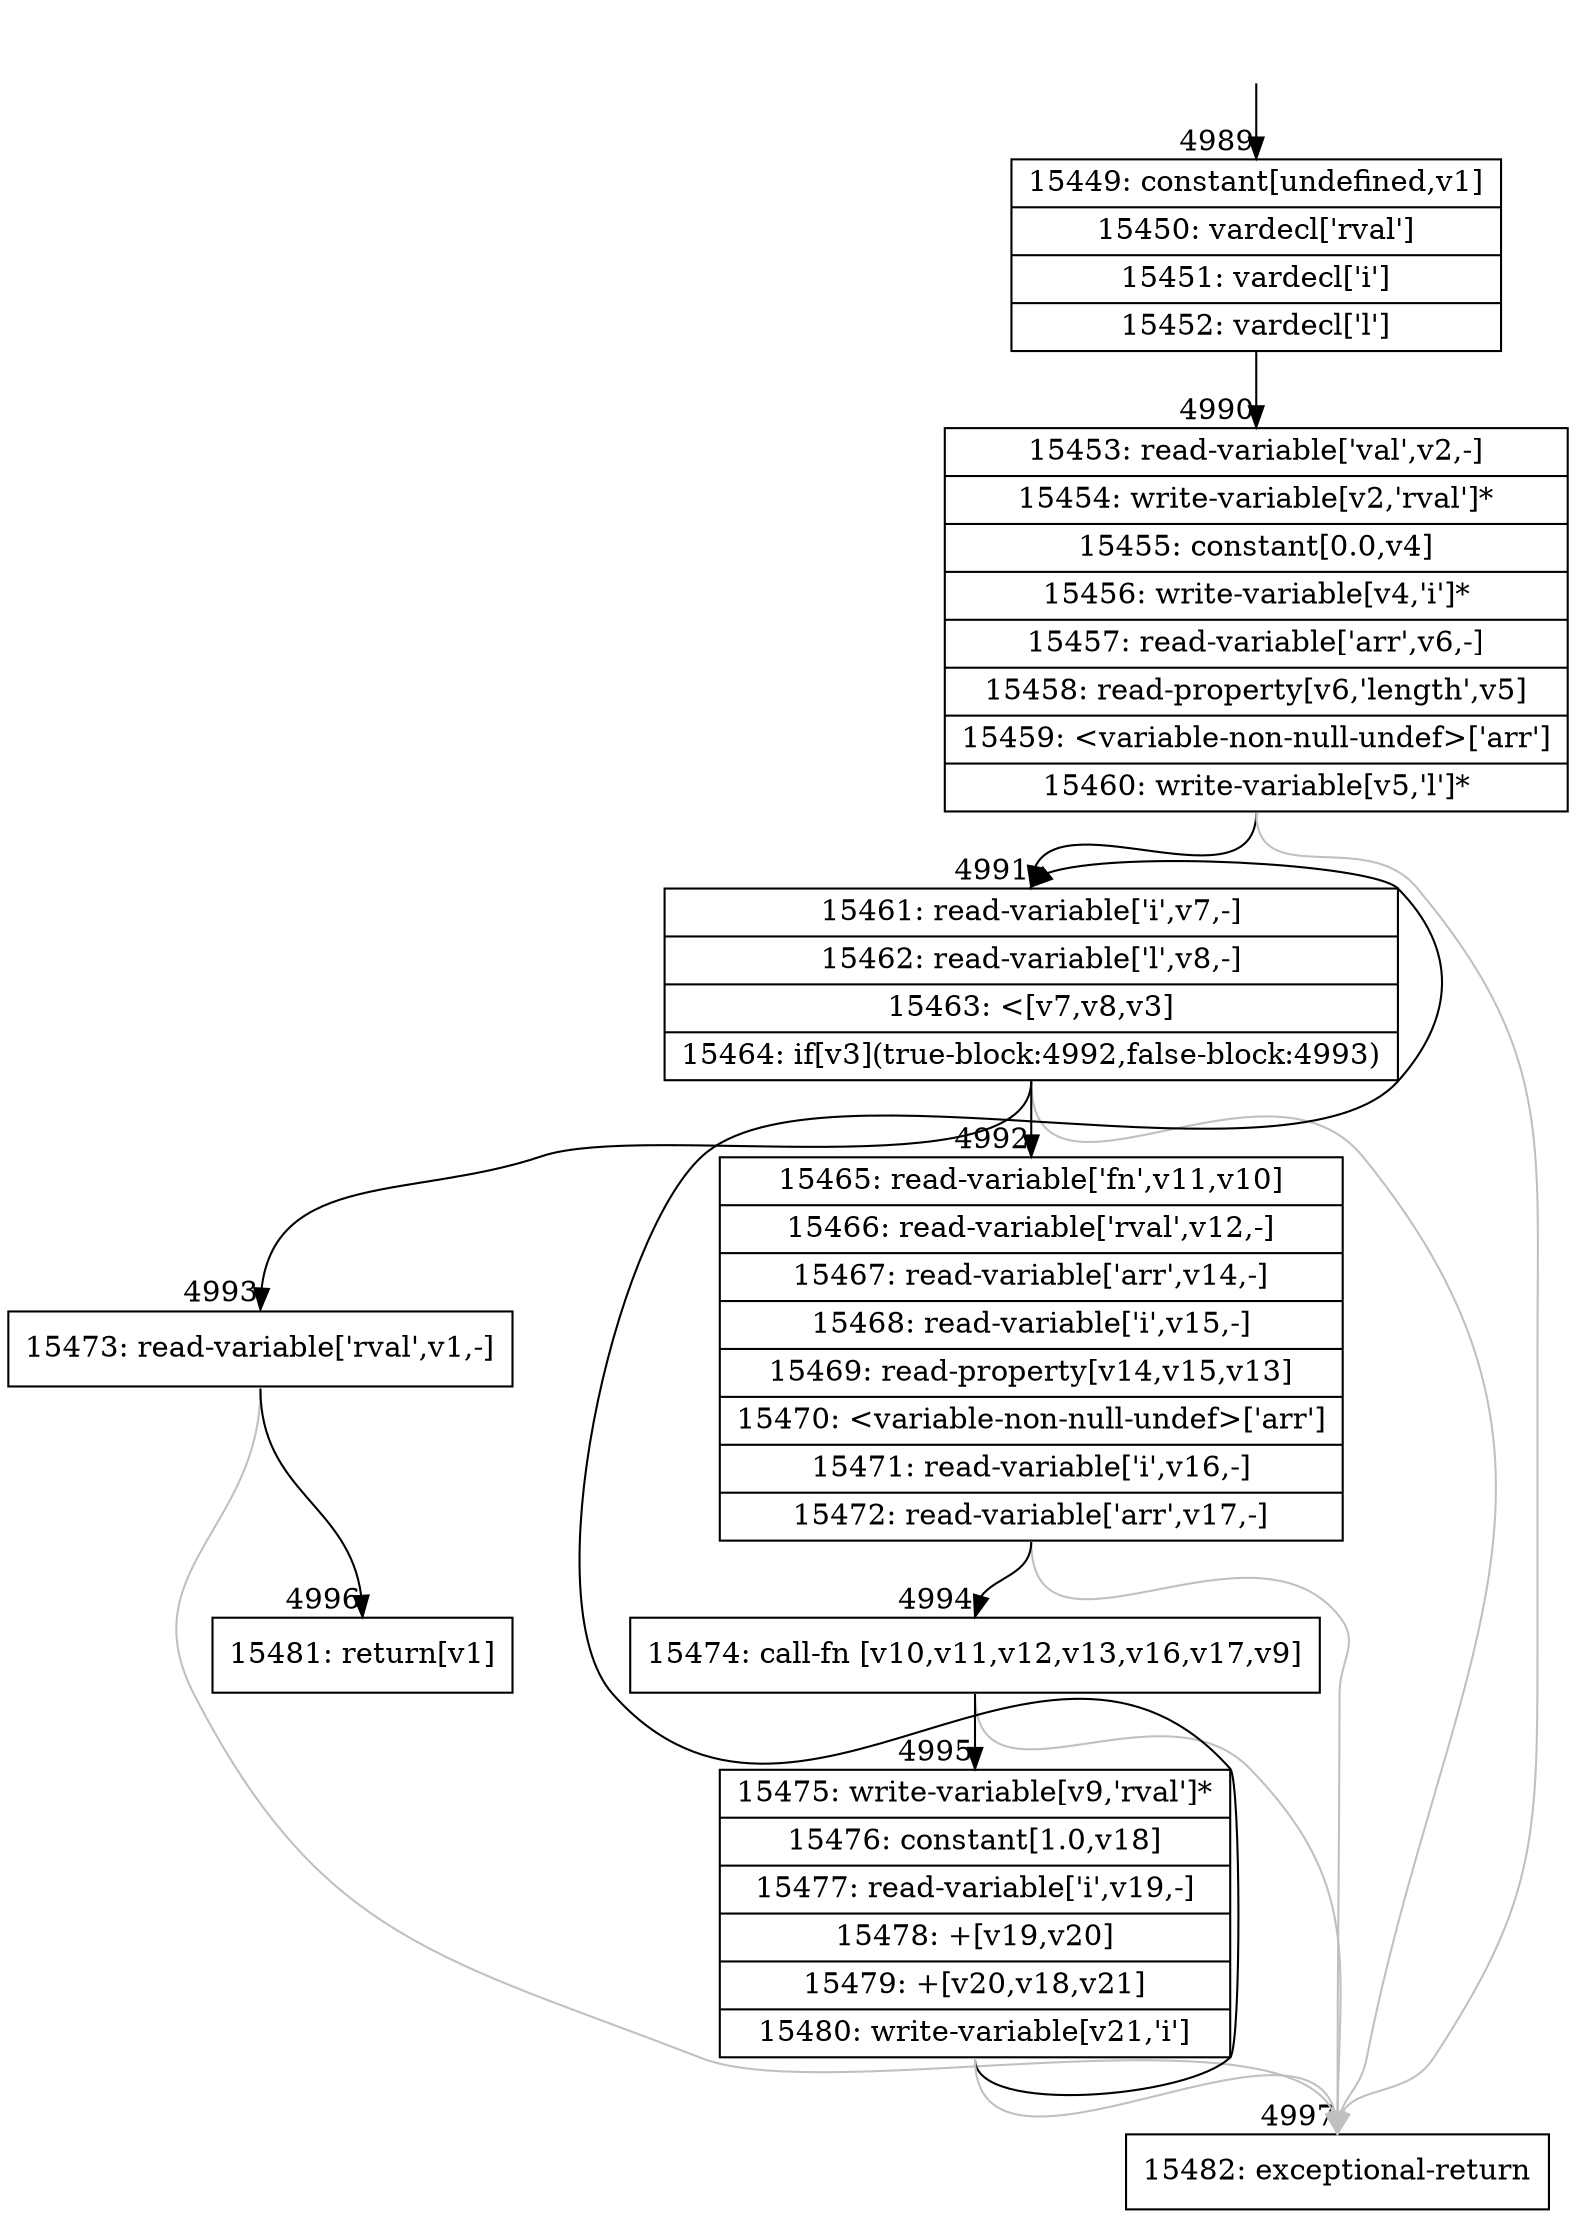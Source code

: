 digraph {
rankdir="TD"
BB_entry441[shape=none,label=""];
BB_entry441 -> BB4989 [tailport=s, headport=n, headlabel="    4989"]
BB4989 [shape=record label="{15449: constant[undefined,v1]|15450: vardecl['rval']|15451: vardecl['i']|15452: vardecl['l']}" ] 
BB4989 -> BB4990 [tailport=s, headport=n, headlabel="      4990"]
BB4990 [shape=record label="{15453: read-variable['val',v2,-]|15454: write-variable[v2,'rval']*|15455: constant[0.0,v4]|15456: write-variable[v4,'i']*|15457: read-variable['arr',v6,-]|15458: read-property[v6,'length',v5]|15459: \<variable-non-null-undef\>['arr']|15460: write-variable[v5,'l']*}" ] 
BB4990 -> BB4991 [tailport=s, headport=n, headlabel="      4991"]
BB4990 -> BB4997 [tailport=s, headport=n, color=gray, headlabel="      4997"]
BB4991 [shape=record label="{15461: read-variable['i',v7,-]|15462: read-variable['l',v8,-]|15463: \<[v7,v8,v3]|15464: if[v3](true-block:4992,false-block:4993)}" ] 
BB4991 -> BB4992 [tailport=s, headport=n, headlabel="      4992"]
BB4991 -> BB4993 [tailport=s, headport=n, headlabel="      4993"]
BB4991 -> BB4997 [tailport=s, headport=n, color=gray]
BB4992 [shape=record label="{15465: read-variable['fn',v11,v10]|15466: read-variable['rval',v12,-]|15467: read-variable['arr',v14,-]|15468: read-variable['i',v15,-]|15469: read-property[v14,v15,v13]|15470: \<variable-non-null-undef\>['arr']|15471: read-variable['i',v16,-]|15472: read-variable['arr',v17,-]}" ] 
BB4992 -> BB4994 [tailport=s, headport=n, headlabel="      4994"]
BB4992 -> BB4997 [tailport=s, headport=n, color=gray]
BB4993 [shape=record label="{15473: read-variable['rval',v1,-]}" ] 
BB4993 -> BB4996 [tailport=s, headport=n, headlabel="      4996"]
BB4993 -> BB4997 [tailport=s, headport=n, color=gray]
BB4994 [shape=record label="{15474: call-fn [v10,v11,v12,v13,v16,v17,v9]}" ] 
BB4994 -> BB4995 [tailport=s, headport=n, headlabel="      4995"]
BB4994 -> BB4997 [tailport=s, headport=n, color=gray]
BB4995 [shape=record label="{15475: write-variable[v9,'rval']*|15476: constant[1.0,v18]|15477: read-variable['i',v19,-]|15478: +[v19,v20]|15479: +[v20,v18,v21]|15480: write-variable[v21,'i']}" ] 
BB4995 -> BB4991 [tailport=s, headport=n]
BB4995 -> BB4997 [tailport=s, headport=n, color=gray]
BB4996 [shape=record label="{15481: return[v1]}" ] 
BB4997 [shape=record label="{15482: exceptional-return}" ] 
//#$~ 5804
}
